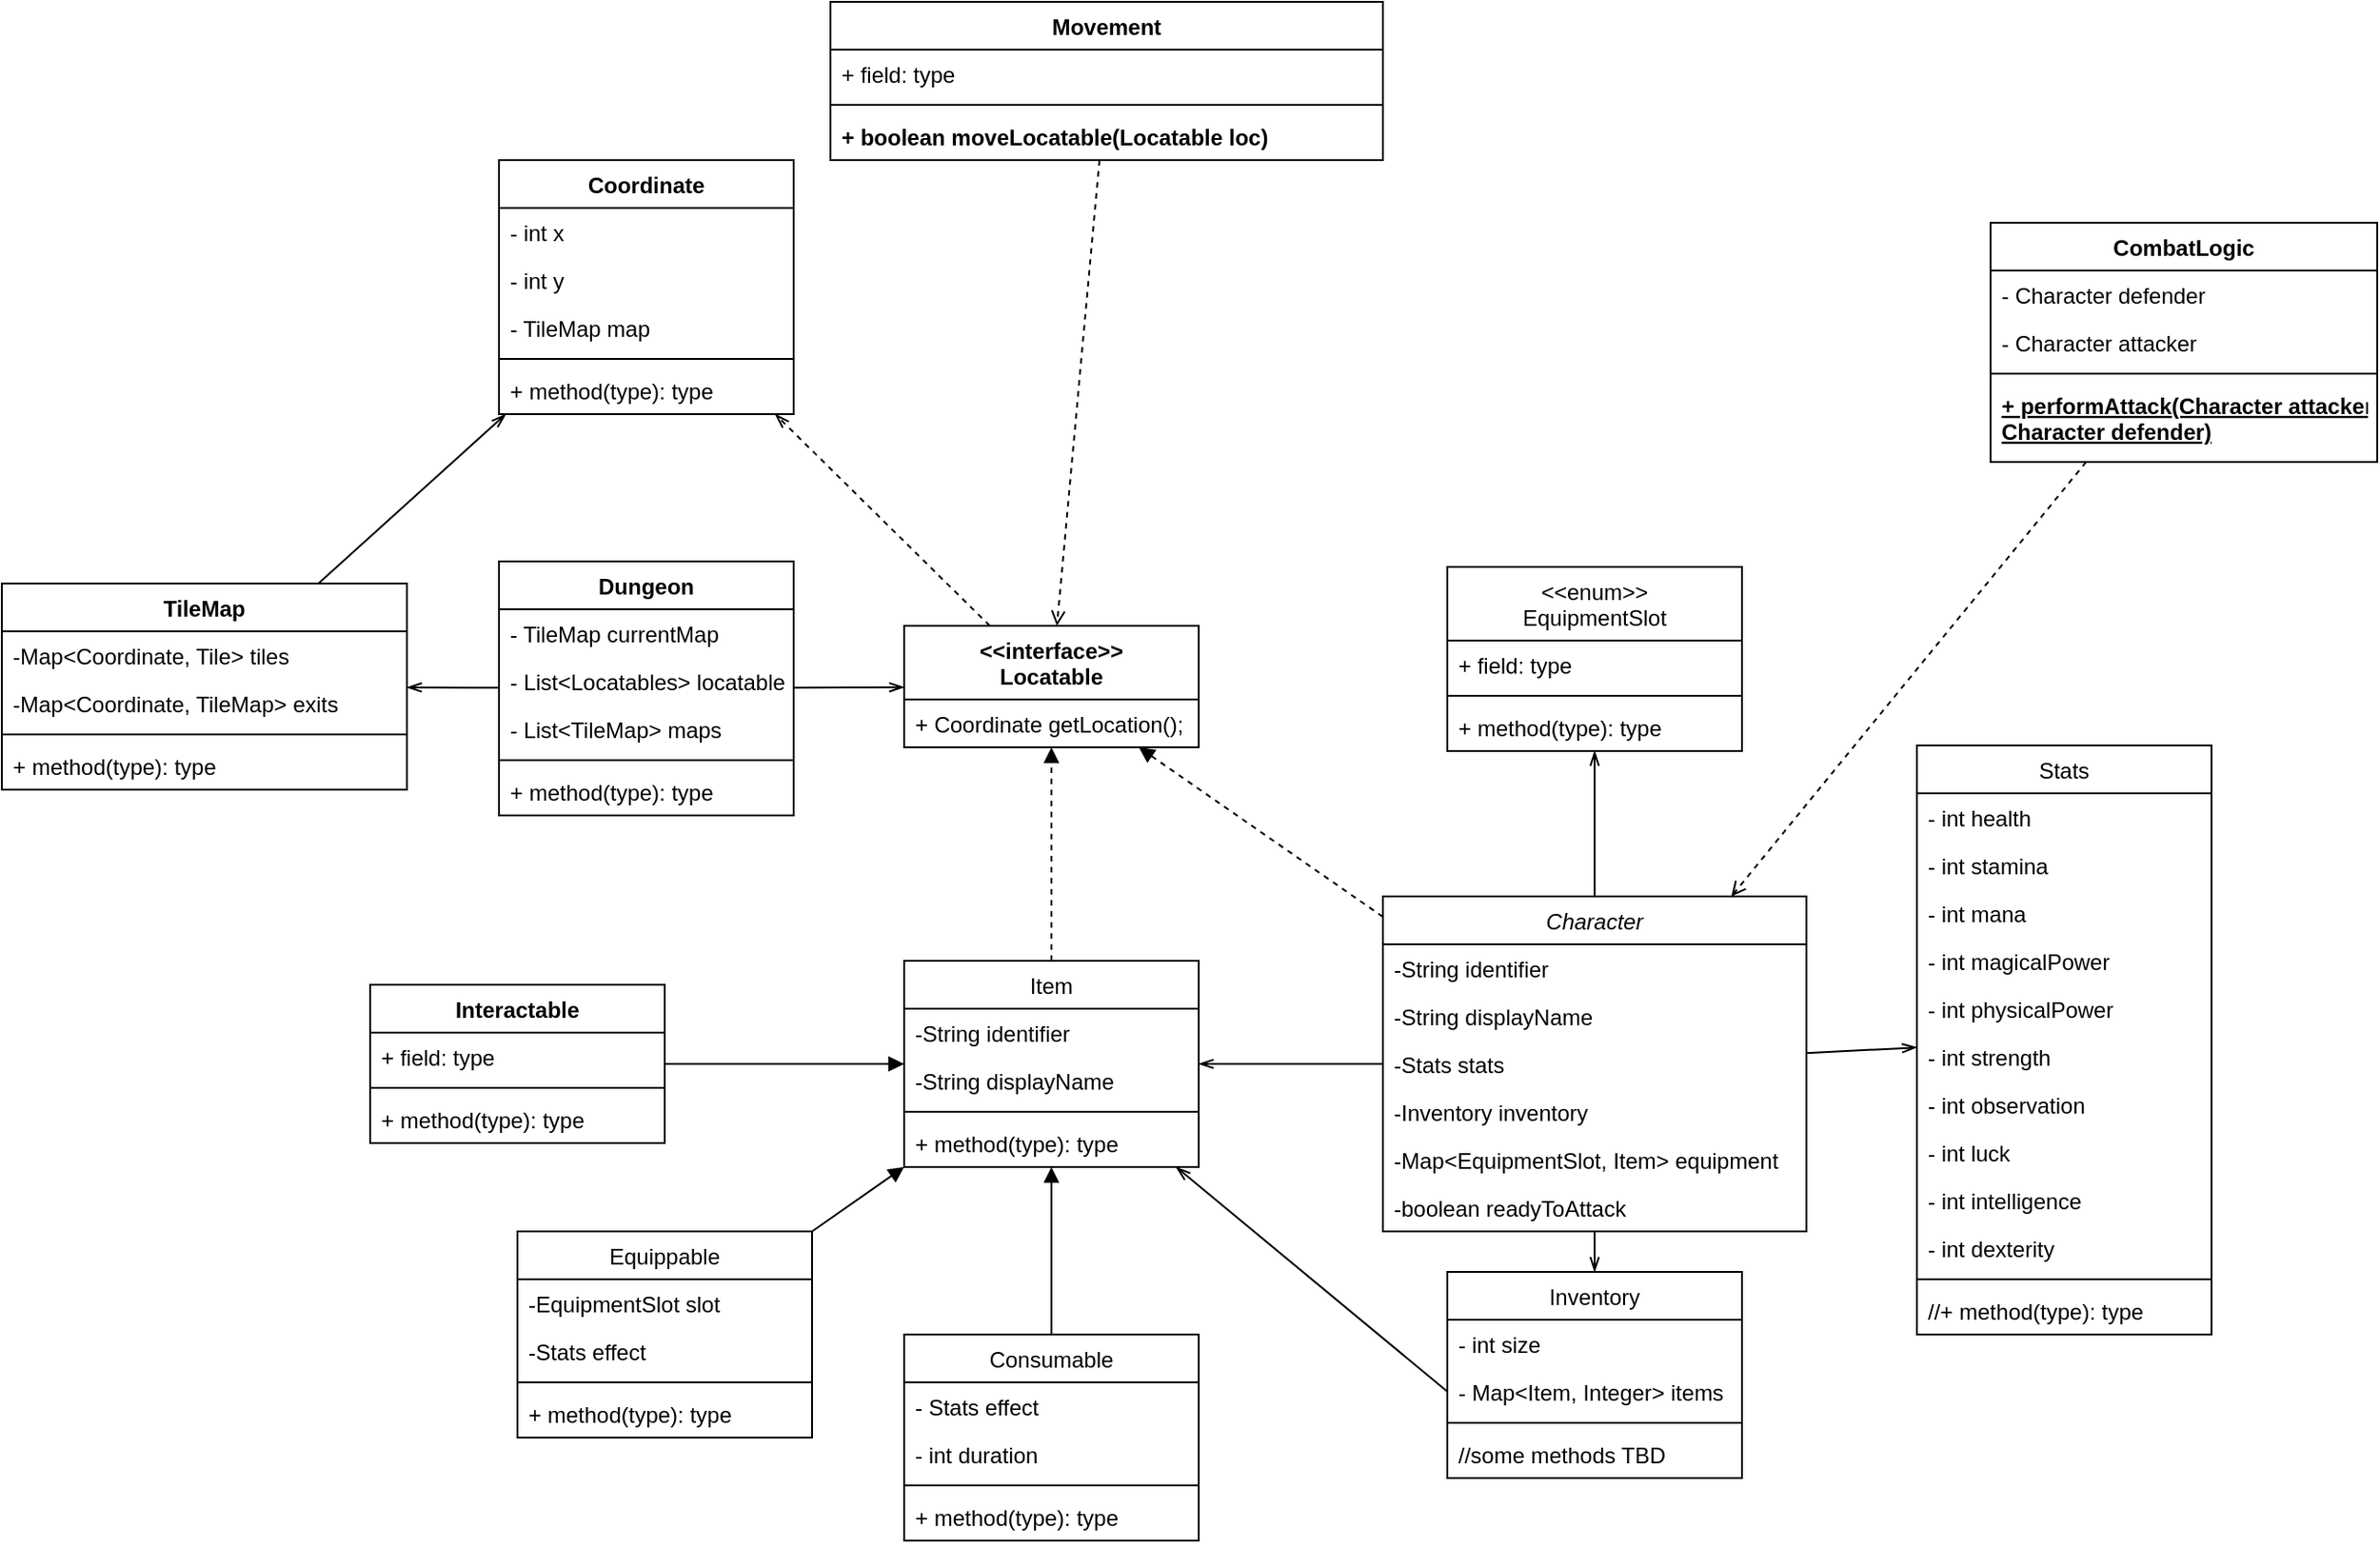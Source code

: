 <mxfile version="11.0.9" type="device"><diagram id="Nctk4q5EvgzVrgC5sPPE" name="Page-1"><mxGraphModel dx="2123" dy="1856" grid="1" gridSize="10" guides="1" tooltips="1" connect="1" arrows="1" fold="1" page="1" pageScale="1" pageWidth="827" pageHeight="1169" math="0" shadow="0"><root><mxCell id="0"/><mxCell id="1" parent="0"/><mxCell id="qZyKv17L5p-q4TwgCMV2-29" style="edgeStyle=none;rounded=0;orthogonalLoop=1;jettySize=auto;html=1;exitX=0.5;exitY=0;exitDx=0;exitDy=0;startSize=40;endArrow=openThin;endFill=0;" edge="1" parent="1" source="qZyKv17L5p-q4TwgCMV2-1" target="qZyKv17L5p-q4TwgCMV2-25"><mxGeometry relative="1" as="geometry"/></mxCell><mxCell id="qZyKv17L5p-q4TwgCMV2-71" style="edgeStyle=none;rounded=0;orthogonalLoop=1;jettySize=auto;html=1;dashed=1;startSize=40;endArrow=block;endFill=1;" edge="1" parent="1" source="qZyKv17L5p-q4TwgCMV2-1" target="qZyKv17L5p-q4TwgCMV2-66"><mxGeometry relative="1" as="geometry"/></mxCell><mxCell id="qZyKv17L5p-q4TwgCMV2-1" value="Character" style="swimlane;fontStyle=2;childLayout=stackLayout;horizontal=1;startSize=26;fillColor=none;horizontalStack=0;resizeParent=1;resizeParentMax=0;resizeLast=0;collapsible=1;marginBottom=0;" vertex="1" parent="1"><mxGeometry x="160" y="72" width="230" height="182" as="geometry"/></mxCell><mxCell id="qZyKv17L5p-q4TwgCMV2-2" value="-String identifier" style="text;strokeColor=none;fillColor=none;align=left;verticalAlign=top;spacingLeft=4;spacingRight=4;overflow=hidden;rotatable=0;points=[[0,0.5],[1,0.5]];portConstraint=eastwest;" vertex="1" parent="qZyKv17L5p-q4TwgCMV2-1"><mxGeometry y="26" width="230" height="26" as="geometry"/></mxCell><mxCell id="qZyKv17L5p-q4TwgCMV2-3" value="-String displayName" style="text;strokeColor=none;fillColor=none;align=left;verticalAlign=top;spacingLeft=4;spacingRight=4;overflow=hidden;rotatable=0;points=[[0,0.5],[1,0.5]];portConstraint=eastwest;" vertex="1" parent="qZyKv17L5p-q4TwgCMV2-1"><mxGeometry y="52" width="230" height="26" as="geometry"/></mxCell><mxCell id="qZyKv17L5p-q4TwgCMV2-4" value="-Stats stats" style="text;strokeColor=none;fillColor=none;align=left;verticalAlign=top;spacingLeft=4;spacingRight=4;overflow=hidden;rotatable=0;points=[[0,0.5],[1,0.5]];portConstraint=eastwest;" vertex="1" parent="qZyKv17L5p-q4TwgCMV2-1"><mxGeometry y="78" width="230" height="26" as="geometry"/></mxCell><mxCell id="qZyKv17L5p-q4TwgCMV2-5" value="-Inventory inventory" style="text;strokeColor=none;fillColor=none;align=left;verticalAlign=top;spacingLeft=4;spacingRight=4;overflow=hidden;rotatable=0;points=[[0,0.5],[1,0.5]];portConstraint=eastwest;" vertex="1" parent="qZyKv17L5p-q4TwgCMV2-1"><mxGeometry y="104" width="230" height="26" as="geometry"/></mxCell><mxCell id="qZyKv17L5p-q4TwgCMV2-6" value="-Map&lt;EquipmentSlot, Item&gt; equipment" style="text;strokeColor=none;fillColor=none;align=left;verticalAlign=top;spacingLeft=4;spacingRight=4;overflow=hidden;rotatable=0;points=[[0,0.5],[1,0.5]];portConstraint=eastwest;" vertex="1" parent="qZyKv17L5p-q4TwgCMV2-1"><mxGeometry y="130" width="230" height="26" as="geometry"/></mxCell><mxCell id="qZyKv17L5p-q4TwgCMV2-95" value="-boolean readyToAttack" style="text;strokeColor=none;fillColor=none;align=left;verticalAlign=top;spacingLeft=4;spacingRight=4;overflow=hidden;rotatable=0;points=[[0,0.5],[1,0.5]];portConstraint=eastwest;" vertex="1" parent="qZyKv17L5p-q4TwgCMV2-1"><mxGeometry y="156" width="230" height="26" as="geometry"/></mxCell><mxCell id="qZyKv17L5p-q4TwgCMV2-7" value="Stats" style="swimlane;fontStyle=0;align=center;verticalAlign=top;childLayout=stackLayout;horizontal=1;startSize=26;horizontalStack=0;resizeParent=1;resizeParentMax=0;resizeLast=0;collapsible=1;marginBottom=0;" vertex="1" parent="1"><mxGeometry x="450" y="-10" width="160" height="320" as="geometry"/></mxCell><mxCell id="qZyKv17L5p-q4TwgCMV2-8" value="- int health" style="text;strokeColor=none;fillColor=none;align=left;verticalAlign=top;spacingLeft=4;spacingRight=4;overflow=hidden;rotatable=0;points=[[0,0.5],[1,0.5]];portConstraint=eastwest;" vertex="1" parent="qZyKv17L5p-q4TwgCMV2-7"><mxGeometry y="26" width="160" height="26" as="geometry"/></mxCell><mxCell id="qZyKv17L5p-q4TwgCMV2-15" value="- int stamina" style="text;strokeColor=none;fillColor=none;align=left;verticalAlign=top;spacingLeft=4;spacingRight=4;overflow=hidden;rotatable=0;points=[[0,0.5],[1,0.5]];portConstraint=eastwest;" vertex="1" parent="qZyKv17L5p-q4TwgCMV2-7"><mxGeometry y="52" width="160" height="26" as="geometry"/></mxCell><mxCell id="qZyKv17L5p-q4TwgCMV2-17" value="- int mana" style="text;strokeColor=none;fillColor=none;align=left;verticalAlign=top;spacingLeft=4;spacingRight=4;overflow=hidden;rotatable=0;points=[[0,0.5],[1,0.5]];portConstraint=eastwest;" vertex="1" parent="qZyKv17L5p-q4TwgCMV2-7"><mxGeometry y="78" width="160" height="26" as="geometry"/></mxCell><mxCell id="qZyKv17L5p-q4TwgCMV2-16" value="- int magicalPower" style="text;strokeColor=none;fillColor=none;align=left;verticalAlign=top;spacingLeft=4;spacingRight=4;overflow=hidden;rotatable=0;points=[[0,0.5],[1,0.5]];portConstraint=eastwest;" vertex="1" parent="qZyKv17L5p-q4TwgCMV2-7"><mxGeometry y="104" width="160" height="26" as="geometry"/></mxCell><mxCell id="qZyKv17L5p-q4TwgCMV2-18" value="- int physicalPower" style="text;strokeColor=none;fillColor=none;align=left;verticalAlign=top;spacingLeft=4;spacingRight=4;overflow=hidden;rotatable=0;points=[[0,0.5],[1,0.5]];portConstraint=eastwest;" vertex="1" parent="qZyKv17L5p-q4TwgCMV2-7"><mxGeometry y="130" width="160" height="26" as="geometry"/></mxCell><mxCell id="qZyKv17L5p-q4TwgCMV2-20" value="- int strength" style="text;strokeColor=none;fillColor=none;align=left;verticalAlign=top;spacingLeft=4;spacingRight=4;overflow=hidden;rotatable=0;points=[[0,0.5],[1,0.5]];portConstraint=eastwest;" vertex="1" parent="qZyKv17L5p-q4TwgCMV2-7"><mxGeometry y="156" width="160" height="26" as="geometry"/></mxCell><mxCell id="qZyKv17L5p-q4TwgCMV2-21" value="- int observation" style="text;strokeColor=none;fillColor=none;align=left;verticalAlign=top;spacingLeft=4;spacingRight=4;overflow=hidden;rotatable=0;points=[[0,0.5],[1,0.5]];portConstraint=eastwest;" vertex="1" parent="qZyKv17L5p-q4TwgCMV2-7"><mxGeometry y="182" width="160" height="26" as="geometry"/></mxCell><mxCell id="qZyKv17L5p-q4TwgCMV2-22" value="- int luck" style="text;strokeColor=none;fillColor=none;align=left;verticalAlign=top;spacingLeft=4;spacingRight=4;overflow=hidden;rotatable=0;points=[[0,0.5],[1,0.5]];portConstraint=eastwest;" vertex="1" parent="qZyKv17L5p-q4TwgCMV2-7"><mxGeometry y="208" width="160" height="26" as="geometry"/></mxCell><mxCell id="qZyKv17L5p-q4TwgCMV2-23" value="- int intelligence" style="text;strokeColor=none;fillColor=none;align=left;verticalAlign=top;spacingLeft=4;spacingRight=4;overflow=hidden;rotatable=0;points=[[0,0.5],[1,0.5]];portConstraint=eastwest;" vertex="1" parent="qZyKv17L5p-q4TwgCMV2-7"><mxGeometry y="234" width="160" height="26" as="geometry"/></mxCell><mxCell id="qZyKv17L5p-q4TwgCMV2-19" value="- int dexterity" style="text;strokeColor=none;fillColor=none;align=left;verticalAlign=top;spacingLeft=4;spacingRight=4;overflow=hidden;rotatable=0;points=[[0,0.5],[1,0.5]];portConstraint=eastwest;" vertex="1" parent="qZyKv17L5p-q4TwgCMV2-7"><mxGeometry y="260" width="160" height="26" as="geometry"/></mxCell><mxCell id="qZyKv17L5p-q4TwgCMV2-9" value="" style="line;strokeWidth=1;fillColor=none;align=left;verticalAlign=middle;spacingTop=-1;spacingLeft=3;spacingRight=3;rotatable=0;labelPosition=right;points=[];portConstraint=eastwest;" vertex="1" parent="qZyKv17L5p-q4TwgCMV2-7"><mxGeometry y="286" width="160" height="8" as="geometry"/></mxCell><mxCell id="qZyKv17L5p-q4TwgCMV2-10" value="//+ method(type): type" style="text;strokeColor=none;fillColor=none;align=left;verticalAlign=top;spacingLeft=4;spacingRight=4;overflow=hidden;rotatable=0;points=[[0,0.5],[1,0.5]];portConstraint=eastwest;" vertex="1" parent="qZyKv17L5p-q4TwgCMV2-7"><mxGeometry y="294" width="160" height="26" as="geometry"/></mxCell><mxCell id="qZyKv17L5p-q4TwgCMV2-24" style="rounded=0;orthogonalLoop=1;jettySize=auto;html=1;endArrow=openThin;endFill=0;" edge="1" parent="1" source="qZyKv17L5p-q4TwgCMV2-1" target="qZyKv17L5p-q4TwgCMV2-7"><mxGeometry relative="1" as="geometry"/></mxCell><mxCell id="qZyKv17L5p-q4TwgCMV2-25" value="&lt;&lt;enum&gt;&gt;&#10;EquipmentSlot" style="swimlane;fontStyle=0;align=center;verticalAlign=top;childLayout=stackLayout;horizontal=1;startSize=40;horizontalStack=0;resizeParent=1;resizeParentMax=0;resizeLast=0;collapsible=1;marginBottom=0;" vertex="1" parent="1"><mxGeometry x="195" y="-107" width="160" height="100" as="geometry"/></mxCell><mxCell id="qZyKv17L5p-q4TwgCMV2-26" value="+ field: type" style="text;strokeColor=none;fillColor=none;align=left;verticalAlign=top;spacingLeft=4;spacingRight=4;overflow=hidden;rotatable=0;points=[[0,0.5],[1,0.5]];portConstraint=eastwest;" vertex="1" parent="qZyKv17L5p-q4TwgCMV2-25"><mxGeometry y="40" width="160" height="26" as="geometry"/></mxCell><mxCell id="qZyKv17L5p-q4TwgCMV2-27" value="" style="line;strokeWidth=1;fillColor=none;align=left;verticalAlign=middle;spacingTop=-1;spacingLeft=3;spacingRight=3;rotatable=0;labelPosition=right;points=[];portConstraint=eastwest;" vertex="1" parent="qZyKv17L5p-q4TwgCMV2-25"><mxGeometry y="66" width="160" height="8" as="geometry"/></mxCell><mxCell id="qZyKv17L5p-q4TwgCMV2-28" value="+ method(type): type" style="text;strokeColor=none;fillColor=none;align=left;verticalAlign=top;spacingLeft=4;spacingRight=4;overflow=hidden;rotatable=0;points=[[0,0.5],[1,0.5]];portConstraint=eastwest;" vertex="1" parent="qZyKv17L5p-q4TwgCMV2-25"><mxGeometry y="74" width="160" height="26" as="geometry"/></mxCell><mxCell id="qZyKv17L5p-q4TwgCMV2-30" value="Inventory" style="swimlane;fontStyle=0;align=center;verticalAlign=top;childLayout=stackLayout;horizontal=1;startSize=26;horizontalStack=0;resizeParent=1;resizeParentMax=0;resizeLast=0;collapsible=1;marginBottom=0;" vertex="1" parent="1"><mxGeometry x="195" y="276" width="160" height="112" as="geometry"/></mxCell><mxCell id="qZyKv17L5p-q4TwgCMV2-53" value="- int size" style="text;strokeColor=none;fillColor=none;align=left;verticalAlign=top;spacingLeft=4;spacingRight=4;overflow=hidden;rotatable=0;points=[[0,0.5],[1,0.5]];portConstraint=eastwest;" vertex="1" parent="qZyKv17L5p-q4TwgCMV2-30"><mxGeometry y="26" width="160" height="26" as="geometry"/></mxCell><mxCell id="qZyKv17L5p-q4TwgCMV2-31" value="- Map&lt;Item, Integer&gt; items" style="text;strokeColor=none;fillColor=none;align=left;verticalAlign=top;spacingLeft=4;spacingRight=4;overflow=hidden;rotatable=0;points=[[0,0.5],[1,0.5]];portConstraint=eastwest;" vertex="1" parent="qZyKv17L5p-q4TwgCMV2-30"><mxGeometry y="52" width="160" height="26" as="geometry"/></mxCell><mxCell id="qZyKv17L5p-q4TwgCMV2-32" value="" style="line;strokeWidth=1;fillColor=none;align=left;verticalAlign=middle;spacingTop=-1;spacingLeft=3;spacingRight=3;rotatable=0;labelPosition=right;points=[];portConstraint=eastwest;" vertex="1" parent="qZyKv17L5p-q4TwgCMV2-30"><mxGeometry y="78" width="160" height="8" as="geometry"/></mxCell><mxCell id="qZyKv17L5p-q4TwgCMV2-33" value="//some methods TBD" style="text;strokeColor=none;fillColor=none;align=left;verticalAlign=top;spacingLeft=4;spacingRight=4;overflow=hidden;rotatable=0;points=[[0,0.5],[1,0.5]];portConstraint=eastwest;" vertex="1" parent="qZyKv17L5p-q4TwgCMV2-30"><mxGeometry y="86" width="160" height="26" as="geometry"/></mxCell><mxCell id="qZyKv17L5p-q4TwgCMV2-34" style="edgeStyle=none;rounded=0;orthogonalLoop=1;jettySize=auto;html=1;startSize=40;endArrow=openThin;endFill=0;" edge="1" parent="1" source="qZyKv17L5p-q4TwgCMV2-1" target="qZyKv17L5p-q4TwgCMV2-30"><mxGeometry relative="1" as="geometry"/></mxCell><mxCell id="qZyKv17L5p-q4TwgCMV2-70" style="edgeStyle=none;rounded=0;orthogonalLoop=1;jettySize=auto;html=1;exitX=0.5;exitY=0;exitDx=0;exitDy=0;startSize=40;endArrow=block;endFill=1;dashed=1;" edge="1" parent="1" source="qZyKv17L5p-q4TwgCMV2-36" target="qZyKv17L5p-q4TwgCMV2-66"><mxGeometry relative="1" as="geometry"/></mxCell><mxCell id="qZyKv17L5p-q4TwgCMV2-36" value="Item" style="swimlane;fontStyle=0;align=center;verticalAlign=top;childLayout=stackLayout;horizontal=1;startSize=26;horizontalStack=0;resizeParent=1;resizeParentMax=0;resizeLast=0;collapsible=1;marginBottom=0;" vertex="1" parent="1"><mxGeometry x="-100" y="107" width="160" height="112" as="geometry"/></mxCell><mxCell id="qZyKv17L5p-q4TwgCMV2-37" value="-String identifier" style="text;strokeColor=none;fillColor=none;align=left;verticalAlign=top;spacingLeft=4;spacingRight=4;overflow=hidden;rotatable=0;points=[[0,0.5],[1,0.5]];portConstraint=eastwest;" vertex="1" parent="qZyKv17L5p-q4TwgCMV2-36"><mxGeometry y="26" width="160" height="26" as="geometry"/></mxCell><mxCell id="qZyKv17L5p-q4TwgCMV2-40" value="-String displayName" style="text;strokeColor=none;fillColor=none;align=left;verticalAlign=top;spacingLeft=4;spacingRight=4;overflow=hidden;rotatable=0;points=[[0,0.5],[1,0.5]];portConstraint=eastwest;" vertex="1" parent="qZyKv17L5p-q4TwgCMV2-36"><mxGeometry y="52" width="160" height="26" as="geometry"/></mxCell><mxCell id="qZyKv17L5p-q4TwgCMV2-38" value="" style="line;strokeWidth=1;fillColor=none;align=left;verticalAlign=middle;spacingTop=-1;spacingLeft=3;spacingRight=3;rotatable=0;labelPosition=right;points=[];portConstraint=eastwest;" vertex="1" parent="qZyKv17L5p-q4TwgCMV2-36"><mxGeometry y="78" width="160" height="8" as="geometry"/></mxCell><mxCell id="qZyKv17L5p-q4TwgCMV2-39" value="+ method(type): type" style="text;strokeColor=none;fillColor=none;align=left;verticalAlign=top;spacingLeft=4;spacingRight=4;overflow=hidden;rotatable=0;points=[[0,0.5],[1,0.5]];portConstraint=eastwest;" vertex="1" parent="qZyKv17L5p-q4TwgCMV2-36"><mxGeometry y="86" width="160" height="26" as="geometry"/></mxCell><mxCell id="qZyKv17L5p-q4TwgCMV2-45" style="edgeStyle=none;rounded=0;orthogonalLoop=1;jettySize=auto;html=1;exitX=0;exitY=0.5;exitDx=0;exitDy=0;startSize=40;endArrow=openThin;endFill=0;" edge="1" parent="1" source="qZyKv17L5p-q4TwgCMV2-4" target="qZyKv17L5p-q4TwgCMV2-36"><mxGeometry relative="1" as="geometry"/></mxCell><mxCell id="qZyKv17L5p-q4TwgCMV2-46" style="edgeStyle=none;rounded=0;orthogonalLoop=1;jettySize=auto;html=1;exitX=0;exitY=0.5;exitDx=0;exitDy=0;startSize=40;endArrow=openThin;endFill=0;" edge="1" parent="1" source="qZyKv17L5p-q4TwgCMV2-31" target="qZyKv17L5p-q4TwgCMV2-36"><mxGeometry relative="1" as="geometry"/></mxCell><mxCell id="qZyKv17L5p-q4TwgCMV2-52" style="edgeStyle=none;rounded=0;orthogonalLoop=1;jettySize=auto;html=1;exitX=0.5;exitY=0;exitDx=0;exitDy=0;startSize=40;endArrow=block;endFill=1;" edge="1" parent="1" source="qZyKv17L5p-q4TwgCMV2-47" target="qZyKv17L5p-q4TwgCMV2-36"><mxGeometry relative="1" as="geometry"/></mxCell><mxCell id="qZyKv17L5p-q4TwgCMV2-47" value="Consumable" style="swimlane;fontStyle=0;align=center;verticalAlign=top;childLayout=stackLayout;horizontal=1;startSize=26;horizontalStack=0;resizeParent=1;resizeParentMax=0;resizeLast=0;collapsible=1;marginBottom=0;" vertex="1" parent="1"><mxGeometry x="-100" y="310" width="160" height="112" as="geometry"/></mxCell><mxCell id="qZyKv17L5p-q4TwgCMV2-48" value="- Stats effect" style="text;strokeColor=none;fillColor=none;align=left;verticalAlign=top;spacingLeft=4;spacingRight=4;overflow=hidden;rotatable=0;points=[[0,0.5],[1,0.5]];portConstraint=eastwest;" vertex="1" parent="qZyKv17L5p-q4TwgCMV2-47"><mxGeometry y="26" width="160" height="26" as="geometry"/></mxCell><mxCell id="qZyKv17L5p-q4TwgCMV2-51" value="- int duration" style="text;strokeColor=none;fillColor=none;align=left;verticalAlign=top;spacingLeft=4;spacingRight=4;overflow=hidden;rotatable=0;points=[[0,0.5],[1,0.5]];portConstraint=eastwest;" vertex="1" parent="qZyKv17L5p-q4TwgCMV2-47"><mxGeometry y="52" width="160" height="26" as="geometry"/></mxCell><mxCell id="qZyKv17L5p-q4TwgCMV2-49" value="" style="line;strokeWidth=1;fillColor=none;align=left;verticalAlign=middle;spacingTop=-1;spacingLeft=3;spacingRight=3;rotatable=0;labelPosition=right;points=[];portConstraint=eastwest;" vertex="1" parent="qZyKv17L5p-q4TwgCMV2-47"><mxGeometry y="78" width="160" height="8" as="geometry"/></mxCell><mxCell id="qZyKv17L5p-q4TwgCMV2-50" value="+ method(type): type" style="text;strokeColor=none;fillColor=none;align=left;verticalAlign=top;spacingLeft=4;spacingRight=4;overflow=hidden;rotatable=0;points=[[0,0.5],[1,0.5]];portConstraint=eastwest;" vertex="1" parent="qZyKv17L5p-q4TwgCMV2-47"><mxGeometry y="86" width="160" height="26" as="geometry"/></mxCell><mxCell id="qZyKv17L5p-q4TwgCMV2-59" style="edgeStyle=none;rounded=0;orthogonalLoop=1;jettySize=auto;html=1;startSize=40;endArrow=block;endFill=1;" edge="1" parent="1" source="qZyKv17L5p-q4TwgCMV2-54" target="qZyKv17L5p-q4TwgCMV2-36"><mxGeometry relative="1" as="geometry"/></mxCell><mxCell id="qZyKv17L5p-q4TwgCMV2-54" value="Equippable" style="swimlane;fontStyle=0;align=center;verticalAlign=top;childLayout=stackLayout;horizontal=1;startSize=26;horizontalStack=0;resizeParent=1;resizeParentMax=0;resizeLast=0;collapsible=1;marginBottom=0;" vertex="1" parent="1"><mxGeometry x="-310" y="254" width="160" height="112" as="geometry"/></mxCell><mxCell id="qZyKv17L5p-q4TwgCMV2-55" value="-EquipmentSlot slot" style="text;strokeColor=none;fillColor=none;align=left;verticalAlign=top;spacingLeft=4;spacingRight=4;overflow=hidden;rotatable=0;points=[[0,0.5],[1,0.5]];portConstraint=eastwest;" vertex="1" parent="qZyKv17L5p-q4TwgCMV2-54"><mxGeometry y="26" width="160" height="26" as="geometry"/></mxCell><mxCell id="qZyKv17L5p-q4TwgCMV2-58" value="-Stats effect" style="text;strokeColor=none;fillColor=none;align=left;verticalAlign=top;spacingLeft=4;spacingRight=4;overflow=hidden;rotatable=0;points=[[0,0.5],[1,0.5]];portConstraint=eastwest;" vertex="1" parent="qZyKv17L5p-q4TwgCMV2-54"><mxGeometry y="52" width="160" height="26" as="geometry"/></mxCell><mxCell id="qZyKv17L5p-q4TwgCMV2-56" value="" style="line;strokeWidth=1;fillColor=none;align=left;verticalAlign=middle;spacingTop=-1;spacingLeft=3;spacingRight=3;rotatable=0;labelPosition=right;points=[];portConstraint=eastwest;" vertex="1" parent="qZyKv17L5p-q4TwgCMV2-54"><mxGeometry y="78" width="160" height="8" as="geometry"/></mxCell><mxCell id="qZyKv17L5p-q4TwgCMV2-57" value="+ method(type): type" style="text;strokeColor=none;fillColor=none;align=left;verticalAlign=top;spacingLeft=4;spacingRight=4;overflow=hidden;rotatable=0;points=[[0,0.5],[1,0.5]];portConstraint=eastwest;" vertex="1" parent="qZyKv17L5p-q4TwgCMV2-54"><mxGeometry y="86" width="160" height="26" as="geometry"/></mxCell><mxCell id="qZyKv17L5p-q4TwgCMV2-60" value="Dungeon" style="swimlane;fontStyle=1;align=center;verticalAlign=top;childLayout=stackLayout;horizontal=1;startSize=26;horizontalStack=0;resizeParent=1;resizeParentMax=0;resizeLast=0;collapsible=1;marginBottom=0;" vertex="1" parent="1"><mxGeometry x="-320" y="-110" width="160" height="138" as="geometry"/></mxCell><mxCell id="qZyKv17L5p-q4TwgCMV2-61" value="- TileMap currentMap" style="text;strokeColor=none;fillColor=none;align=left;verticalAlign=top;spacingLeft=4;spacingRight=4;overflow=hidden;rotatable=0;points=[[0,0.5],[1,0.5]];portConstraint=eastwest;" vertex="1" parent="qZyKv17L5p-q4TwgCMV2-60"><mxGeometry y="26" width="160" height="26" as="geometry"/></mxCell><mxCell id="qZyKv17L5p-q4TwgCMV2-64" value="- List&lt;Locatables&gt; locatables" style="text;strokeColor=none;fillColor=none;align=left;verticalAlign=top;spacingLeft=4;spacingRight=4;overflow=hidden;rotatable=0;points=[[0,0.5],[1,0.5]];portConstraint=eastwest;" vertex="1" parent="qZyKv17L5p-q4TwgCMV2-60"><mxGeometry y="52" width="160" height="26" as="geometry"/></mxCell><mxCell id="qZyKv17L5p-q4TwgCMV2-65" value="- List&lt;TileMap&gt; maps" style="text;strokeColor=none;fillColor=none;align=left;verticalAlign=top;spacingLeft=4;spacingRight=4;overflow=hidden;rotatable=0;points=[[0,0.5],[1,0.5]];portConstraint=eastwest;" vertex="1" parent="qZyKv17L5p-q4TwgCMV2-60"><mxGeometry y="78" width="160" height="26" as="geometry"/></mxCell><mxCell id="qZyKv17L5p-q4TwgCMV2-62" value="" style="line;strokeWidth=1;fillColor=none;align=left;verticalAlign=middle;spacingTop=-1;spacingLeft=3;spacingRight=3;rotatable=0;labelPosition=right;points=[];portConstraint=eastwest;" vertex="1" parent="qZyKv17L5p-q4TwgCMV2-60"><mxGeometry y="104" width="160" height="8" as="geometry"/></mxCell><mxCell id="qZyKv17L5p-q4TwgCMV2-63" value="+ method(type): type" style="text;strokeColor=none;fillColor=none;align=left;verticalAlign=top;spacingLeft=4;spacingRight=4;overflow=hidden;rotatable=0;points=[[0,0.5],[1,0.5]];portConstraint=eastwest;" vertex="1" parent="qZyKv17L5p-q4TwgCMV2-60"><mxGeometry y="112" width="160" height="26" as="geometry"/></mxCell><mxCell id="qZyKv17L5p-q4TwgCMV2-66" value="&lt;&lt;interface&gt;&gt;&#10;Locatable" style="swimlane;fontStyle=1;align=center;verticalAlign=top;childLayout=stackLayout;horizontal=1;startSize=40;horizontalStack=0;resizeParent=1;resizeParentMax=0;resizeLast=0;collapsible=1;marginBottom=0;" vertex="1" parent="1"><mxGeometry x="-100" y="-75" width="160" height="66" as="geometry"/></mxCell><mxCell id="qZyKv17L5p-q4TwgCMV2-69" value="+ Coordinate getLocation();" style="text;strokeColor=none;fillColor=none;align=left;verticalAlign=top;spacingLeft=4;spacingRight=4;overflow=hidden;rotatable=0;points=[[0,0.5],[1,0.5]];portConstraint=eastwest;" vertex="1" parent="qZyKv17L5p-q4TwgCMV2-66"><mxGeometry y="40" width="160" height="26" as="geometry"/></mxCell><mxCell id="qZyKv17L5p-q4TwgCMV2-73" style="edgeStyle=none;rounded=0;orthogonalLoop=1;jettySize=auto;html=1;startSize=40;endArrow=openThin;endFill=0;" edge="1" parent="1" source="qZyKv17L5p-q4TwgCMV2-60" target="qZyKv17L5p-q4TwgCMV2-66"><mxGeometry relative="1" as="geometry"><mxPoint x="285" y="82" as="sourcePoint"/><mxPoint y="-50" as="targetPoint"/></mxGeometry></mxCell><mxCell id="qZyKv17L5p-q4TwgCMV2-74" value="TileMap" style="swimlane;fontStyle=1;align=center;verticalAlign=top;childLayout=stackLayout;horizontal=1;startSize=26;horizontalStack=0;resizeParent=1;resizeParentMax=0;resizeLast=0;collapsible=1;marginBottom=0;" vertex="1" parent="1"><mxGeometry x="-590" y="-98" width="220" height="112" as="geometry"/></mxCell><mxCell id="qZyKv17L5p-q4TwgCMV2-75" value="-Map&lt;Coordinate, Tile&gt; tiles" style="text;strokeColor=none;fillColor=none;align=left;verticalAlign=top;spacingLeft=4;spacingRight=4;overflow=hidden;rotatable=0;points=[[0,0.5],[1,0.5]];portConstraint=eastwest;" vertex="1" parent="qZyKv17L5p-q4TwgCMV2-74"><mxGeometry y="26" width="220" height="26" as="geometry"/></mxCell><mxCell id="qZyKv17L5p-q4TwgCMV2-78" value="-Map&lt;Coordinate, TileMap&gt; exits" style="text;strokeColor=none;fillColor=none;align=left;verticalAlign=top;spacingLeft=4;spacingRight=4;overflow=hidden;rotatable=0;points=[[0,0.5],[1,0.5]];portConstraint=eastwest;" vertex="1" parent="qZyKv17L5p-q4TwgCMV2-74"><mxGeometry y="52" width="220" height="26" as="geometry"/></mxCell><mxCell id="qZyKv17L5p-q4TwgCMV2-76" value="" style="line;strokeWidth=1;fillColor=none;align=left;verticalAlign=middle;spacingTop=-1;spacingLeft=3;spacingRight=3;rotatable=0;labelPosition=right;points=[];portConstraint=eastwest;" vertex="1" parent="qZyKv17L5p-q4TwgCMV2-74"><mxGeometry y="78" width="220" height="8" as="geometry"/></mxCell><mxCell id="qZyKv17L5p-q4TwgCMV2-77" value="+ method(type): type" style="text;strokeColor=none;fillColor=none;align=left;verticalAlign=top;spacingLeft=4;spacingRight=4;overflow=hidden;rotatable=0;points=[[0,0.5],[1,0.5]];portConstraint=eastwest;" vertex="1" parent="qZyKv17L5p-q4TwgCMV2-74"><mxGeometry y="86" width="220" height="26" as="geometry"/></mxCell><mxCell id="qZyKv17L5p-q4TwgCMV2-79" value="Coordinate" style="swimlane;fontStyle=1;align=center;verticalAlign=top;childLayout=stackLayout;horizontal=1;startSize=26;horizontalStack=0;resizeParent=1;resizeParentMax=0;resizeLast=0;collapsible=1;marginBottom=0;" vertex="1" parent="1"><mxGeometry x="-320" y="-328" width="160" height="138" as="geometry"/></mxCell><mxCell id="qZyKv17L5p-q4TwgCMV2-83" value="- int x" style="text;strokeColor=none;fillColor=none;align=left;verticalAlign=top;spacingLeft=4;spacingRight=4;overflow=hidden;rotatable=0;points=[[0,0.5],[1,0.5]];portConstraint=eastwest;" vertex="1" parent="qZyKv17L5p-q4TwgCMV2-79"><mxGeometry y="26" width="160" height="26" as="geometry"/></mxCell><mxCell id="qZyKv17L5p-q4TwgCMV2-84" value="- int y" style="text;strokeColor=none;fillColor=none;align=left;verticalAlign=top;spacingLeft=4;spacingRight=4;overflow=hidden;rotatable=0;points=[[0,0.5],[1,0.5]];portConstraint=eastwest;" vertex="1" parent="qZyKv17L5p-q4TwgCMV2-79"><mxGeometry y="52" width="160" height="26" as="geometry"/></mxCell><mxCell id="qZyKv17L5p-q4TwgCMV2-80" value="- TileMap map" style="text;strokeColor=none;fillColor=none;align=left;verticalAlign=top;spacingLeft=4;spacingRight=4;overflow=hidden;rotatable=0;points=[[0,0.5],[1,0.5]];portConstraint=eastwest;" vertex="1" parent="qZyKv17L5p-q4TwgCMV2-79"><mxGeometry y="78" width="160" height="26" as="geometry"/></mxCell><mxCell id="qZyKv17L5p-q4TwgCMV2-81" value="" style="line;strokeWidth=1;fillColor=none;align=left;verticalAlign=middle;spacingTop=-1;spacingLeft=3;spacingRight=3;rotatable=0;labelPosition=right;points=[];portConstraint=eastwest;" vertex="1" parent="qZyKv17L5p-q4TwgCMV2-79"><mxGeometry y="104" width="160" height="8" as="geometry"/></mxCell><mxCell id="qZyKv17L5p-q4TwgCMV2-82" value="+ method(type): type" style="text;strokeColor=none;fillColor=none;align=left;verticalAlign=top;spacingLeft=4;spacingRight=4;overflow=hidden;rotatable=0;points=[[0,0.5],[1,0.5]];portConstraint=eastwest;" vertex="1" parent="qZyKv17L5p-q4TwgCMV2-79"><mxGeometry y="112" width="160" height="26" as="geometry"/></mxCell><mxCell id="qZyKv17L5p-q4TwgCMV2-85" style="edgeStyle=none;rounded=0;orthogonalLoop=1;jettySize=auto;html=1;startSize=40;endArrow=openThin;endFill=0;" edge="1" parent="1" source="qZyKv17L5p-q4TwgCMV2-60" target="qZyKv17L5p-q4TwgCMV2-74"><mxGeometry relative="1" as="geometry"><mxPoint x="-150" y="-31.364" as="sourcePoint"/><mxPoint x="-90" y="-31.636" as="targetPoint"/></mxGeometry></mxCell><mxCell id="qZyKv17L5p-q4TwgCMV2-86" style="edgeStyle=none;rounded=0;orthogonalLoop=1;jettySize=auto;html=1;startSize=40;endArrow=openThin;endFill=0;" edge="1" parent="1" source="qZyKv17L5p-q4TwgCMV2-74" target="qZyKv17L5p-q4TwgCMV2-79"><mxGeometry relative="1" as="geometry"><mxPoint x="-140" y="-21.364" as="sourcePoint"/><mxPoint x="-80" y="-21.636" as="targetPoint"/></mxGeometry></mxCell><mxCell id="qZyKv17L5p-q4TwgCMV2-89" style="edgeStyle=none;rounded=0;orthogonalLoop=1;jettySize=auto;html=1;startSize=40;endArrow=openThin;endFill=0;dashed=1;" edge="1" parent="1" source="qZyKv17L5p-q4TwgCMV2-66" target="qZyKv17L5p-q4TwgCMV2-79"><mxGeometry relative="1" as="geometry"><mxPoint x="-150" y="-31.364" as="sourcePoint"/><mxPoint x="-290" y="-280" as="targetPoint"/></mxGeometry></mxCell><mxCell id="qZyKv17L5p-q4TwgCMV2-90" value="CombatLogic" style="swimlane;fontStyle=1;align=center;verticalAlign=top;childLayout=stackLayout;horizontal=1;startSize=26;horizontalStack=0;resizeParent=1;resizeParentMax=0;resizeLast=0;collapsible=1;marginBottom=0;" vertex="1" parent="1"><mxGeometry x="490" y="-294.059" width="210" height="130" as="geometry"/></mxCell><mxCell id="qZyKv17L5p-q4TwgCMV2-91" value="- Character defender" style="text;strokeColor=none;fillColor=none;align=left;verticalAlign=top;spacingLeft=4;spacingRight=4;overflow=hidden;rotatable=0;points=[[0,0.5],[1,0.5]];portConstraint=eastwest;" vertex="1" parent="qZyKv17L5p-q4TwgCMV2-90"><mxGeometry y="26" width="210" height="26" as="geometry"/></mxCell><mxCell id="qZyKv17L5p-q4TwgCMV2-94" value="- Character attacker" style="text;strokeColor=none;fillColor=none;align=left;verticalAlign=top;spacingLeft=4;spacingRight=4;overflow=hidden;rotatable=0;points=[[0,0.5],[1,0.5]];portConstraint=eastwest;" vertex="1" parent="qZyKv17L5p-q4TwgCMV2-90"><mxGeometry y="52" width="210" height="26" as="geometry"/></mxCell><mxCell id="qZyKv17L5p-q4TwgCMV2-92" value="" style="line;strokeWidth=1;fillColor=none;align=left;verticalAlign=middle;spacingTop=-1;spacingLeft=3;spacingRight=3;rotatable=0;labelPosition=right;points=[];portConstraint=eastwest;" vertex="1" parent="qZyKv17L5p-q4TwgCMV2-90"><mxGeometry y="78" width="210" height="8" as="geometry"/></mxCell><mxCell id="qZyKv17L5p-q4TwgCMV2-93" value="+ performAttack(Character attacker, &#10;Character defender)" style="text;strokeColor=none;fillColor=none;align=left;verticalAlign=top;spacingLeft=4;spacingRight=4;overflow=hidden;rotatable=0;points=[[0,0.5],[1,0.5]];portConstraint=eastwest;fontStyle=5" vertex="1" parent="qZyKv17L5p-q4TwgCMV2-90"><mxGeometry y="86" width="210" height="44" as="geometry"/></mxCell><mxCell id="qZyKv17L5p-q4TwgCMV2-96" style="edgeStyle=none;rounded=0;orthogonalLoop=1;jettySize=auto;html=1;dashed=1;startSize=40;endArrow=open;endFill=0;" edge="1" parent="1" source="qZyKv17L5p-q4TwgCMV2-90" target="qZyKv17L5p-q4TwgCMV2-1"><mxGeometry relative="1" as="geometry"/></mxCell><mxCell id="qZyKv17L5p-q4TwgCMV2-97" value="Movement" style="swimlane;fontStyle=1;align=center;verticalAlign=top;childLayout=stackLayout;horizontal=1;startSize=26;horizontalStack=0;resizeParent=1;resizeParentMax=0;resizeLast=0;collapsible=1;marginBottom=0;" vertex="1" parent="1"><mxGeometry x="-140" y="-414" width="300" height="86" as="geometry"/></mxCell><mxCell id="qZyKv17L5p-q4TwgCMV2-98" value="+ field: type" style="text;strokeColor=none;fillColor=none;align=left;verticalAlign=top;spacingLeft=4;spacingRight=4;overflow=hidden;rotatable=0;points=[[0,0.5],[1,0.5]];portConstraint=eastwest;" vertex="1" parent="qZyKv17L5p-q4TwgCMV2-97"><mxGeometry y="26" width="300" height="26" as="geometry"/></mxCell><mxCell id="qZyKv17L5p-q4TwgCMV2-99" value="" style="line;strokeWidth=1;fillColor=none;align=left;verticalAlign=middle;spacingTop=-1;spacingLeft=3;spacingRight=3;rotatable=0;labelPosition=right;points=[];portConstraint=eastwest;" vertex="1" parent="qZyKv17L5p-q4TwgCMV2-97"><mxGeometry y="52" width="300" height="8" as="geometry"/></mxCell><mxCell id="qZyKv17L5p-q4TwgCMV2-100" value="+ boolean moveLocatable(Locatable loc)" style="text;strokeColor=none;fillColor=none;align=left;verticalAlign=top;spacingLeft=4;spacingRight=4;overflow=hidden;rotatable=0;points=[[0,0.5],[1,0.5]];portConstraint=eastwest;fontStyle=1" vertex="1" parent="qZyKv17L5p-q4TwgCMV2-97"><mxGeometry y="60" width="300" height="26" as="geometry"/></mxCell><mxCell id="qZyKv17L5p-q4TwgCMV2-101" style="edgeStyle=none;rounded=0;orthogonalLoop=1;jettySize=auto;html=1;dashed=1;startSize=40;endArrow=open;endFill=0;" edge="1" parent="1" source="qZyKv17L5p-q4TwgCMV2-97" target="qZyKv17L5p-q4TwgCMV2-66"><mxGeometry relative="1" as="geometry"><mxPoint x="122.447" y="-290.059" as="sourcePoint"/><mxPoint x="-70.225" y="-54" as="targetPoint"/></mxGeometry></mxCell><mxCell id="qZyKv17L5p-q4TwgCMV2-102" value="Interactable" style="swimlane;fontStyle=1;align=center;verticalAlign=top;childLayout=stackLayout;horizontal=1;startSize=26;horizontalStack=0;resizeParent=1;resizeParentMax=0;resizeLast=0;collapsible=1;marginBottom=0;" vertex="1" parent="1"><mxGeometry x="-390" y="120" width="160" height="86" as="geometry"/></mxCell><mxCell id="qZyKv17L5p-q4TwgCMV2-103" value="+ field: type" style="text;strokeColor=none;fillColor=none;align=left;verticalAlign=top;spacingLeft=4;spacingRight=4;overflow=hidden;rotatable=0;points=[[0,0.5],[1,0.5]];portConstraint=eastwest;" vertex="1" parent="qZyKv17L5p-q4TwgCMV2-102"><mxGeometry y="26" width="160" height="26" as="geometry"/></mxCell><mxCell id="qZyKv17L5p-q4TwgCMV2-104" value="" style="line;strokeWidth=1;fillColor=none;align=left;verticalAlign=middle;spacingTop=-1;spacingLeft=3;spacingRight=3;rotatable=0;labelPosition=right;points=[];portConstraint=eastwest;" vertex="1" parent="qZyKv17L5p-q4TwgCMV2-102"><mxGeometry y="52" width="160" height="8" as="geometry"/></mxCell><mxCell id="qZyKv17L5p-q4TwgCMV2-105" value="+ method(type): type" style="text;strokeColor=none;fillColor=none;align=left;verticalAlign=top;spacingLeft=4;spacingRight=4;overflow=hidden;rotatable=0;points=[[0,0.5],[1,0.5]];portConstraint=eastwest;" vertex="1" parent="qZyKv17L5p-q4TwgCMV2-102"><mxGeometry y="60" width="160" height="26" as="geometry"/></mxCell><mxCell id="qZyKv17L5p-q4TwgCMV2-106" style="edgeStyle=none;rounded=0;orthogonalLoop=1;jettySize=auto;html=1;startSize=40;endArrow=block;endFill=1;" edge="1" parent="1" source="qZyKv17L5p-q4TwgCMV2-102" target="qZyKv17L5p-q4TwgCMV2-36"><mxGeometry relative="1" as="geometry"><mxPoint x="-140" y="264" as="sourcePoint"/><mxPoint x="-90" y="229" as="targetPoint"/></mxGeometry></mxCell></root></mxGraphModel></diagram></mxfile>